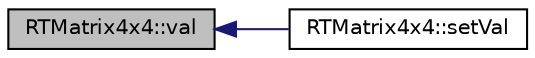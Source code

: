 digraph "RTMatrix4x4::val"
{
  edge [fontname="Helvetica",fontsize="10",labelfontname="Helvetica",labelfontsize="10"];
  node [fontname="Helvetica",fontsize="10",shape=record];
  rankdir="LR";
  Node30 [label="RTMatrix4x4::val",height=0.2,width=0.4,color="black", fillcolor="grey75", style="filled", fontcolor="black"];
  Node30 -> Node31 [dir="back",color="midnightblue",fontsize="10",style="solid",fontname="Helvetica"];
  Node31 [label="RTMatrix4x4::setVal",height=0.2,width=0.4,color="black", fillcolor="white", style="filled",URL="$class_r_t_matrix4x4.html#a043d404e85dd85e4d2ab31d3c4916860"];
}
